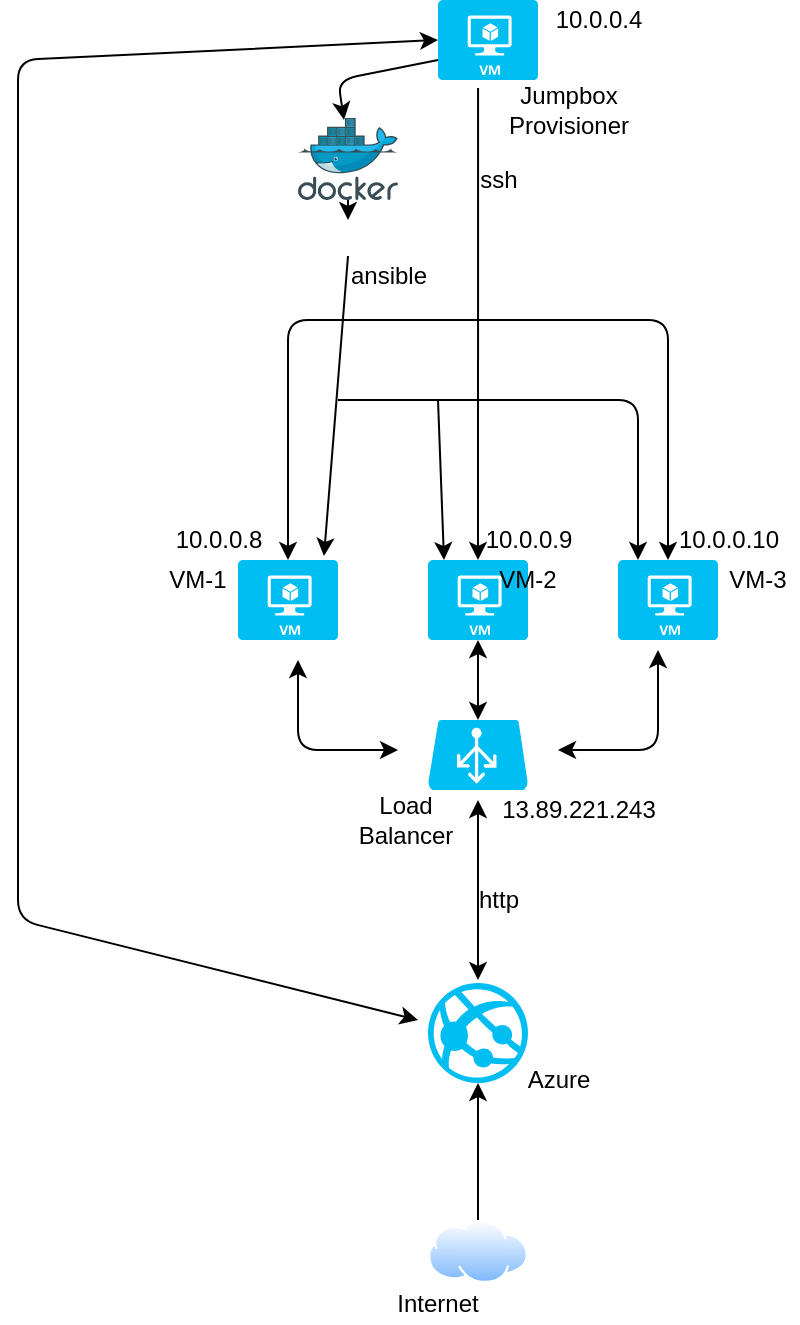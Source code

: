 <mxfile version="13.6.9" type="device"><diagram id="LW1d7Ofgg29urNH6QPpq" name="Page-1"><mxGraphModel dx="813" dy="435" grid="1" gridSize="10" guides="1" tooltips="1" connect="1" arrows="1" fold="1" page="1" pageScale="1" pageWidth="850" pageHeight="1100" math="0" shadow="0"><root><mxCell id="0"/><mxCell id="1" parent="0"/><mxCell id="j2gI7wOrueRVFX5YaFIs-66" value="" style="verticalLabelPosition=bottom;html=1;verticalAlign=top;align=center;strokeColor=none;fillColor=#00BEF2;shape=mxgraph.azure.azure_website;pointerEvents=1;" vertex="1" parent="1"><mxGeometry x="375" y="691.5" width="50" height="50" as="geometry"/></mxCell><mxCell id="j2gI7wOrueRVFX5YaFIs-17" value="" style="verticalLabelPosition=bottom;html=1;verticalAlign=top;align=center;strokeColor=none;fillColor=#00BEF2;shape=mxgraph.azure.azure_load_balancer;" vertex="1" parent="1"><mxGeometry x="375" y="560" width="50" height="35" as="geometry"/></mxCell><mxCell id="j2gI7wOrueRVFX5YaFIs-25" value="" style="verticalLabelPosition=bottom;html=1;verticalAlign=top;align=center;strokeColor=none;fillColor=#00BEF2;shape=mxgraph.azure.virtual_machine;" vertex="1" parent="1"><mxGeometry x="280" y="480" width="50" height="40" as="geometry"/></mxCell><mxCell id="j2gI7wOrueRVFX5YaFIs-26" value="" style="verticalLabelPosition=bottom;html=1;verticalAlign=top;align=center;strokeColor=none;fillColor=#00BEF2;shape=mxgraph.azure.virtual_machine;" vertex="1" parent="1"><mxGeometry x="470" y="480" width="50" height="40" as="geometry"/></mxCell><mxCell id="j2gI7wOrueRVFX5YaFIs-27" value="" style="verticalLabelPosition=bottom;html=1;verticalAlign=top;align=center;strokeColor=none;fillColor=#00BEF2;shape=mxgraph.azure.virtual_machine;" vertex="1" parent="1"><mxGeometry x="375" y="480" width="50" height="40" as="geometry"/></mxCell><mxCell id="j2gI7wOrueRVFX5YaFIs-28" value="" style="endArrow=classic;startArrow=classic;html=1;" edge="1" parent="1"><mxGeometry width="50" height="50" relative="1" as="geometry"><mxPoint x="440" y="575" as="sourcePoint"/><mxPoint x="490" y="525" as="targetPoint"/><Array as="points"><mxPoint x="490" y="575"/></Array></mxGeometry></mxCell><mxCell id="j2gI7wOrueRVFX5YaFIs-29" value="" style="endArrow=classic;startArrow=classic;html=1;" edge="1" parent="1"><mxGeometry width="50" height="50" relative="1" as="geometry"><mxPoint x="310" y="530" as="sourcePoint"/><mxPoint x="360" y="575" as="targetPoint"/><Array as="points"><mxPoint x="310" y="575"/></Array></mxGeometry></mxCell><mxCell id="j2gI7wOrueRVFX5YaFIs-30" value="" style="endArrow=classic;startArrow=classic;html=1;entryX=0.5;entryY=1;entryDx=0;entryDy=0;entryPerimeter=0;exitX=0.5;exitY=0;exitDx=0;exitDy=0;exitPerimeter=0;" edge="1" parent="1" source="j2gI7wOrueRVFX5YaFIs-17" target="j2gI7wOrueRVFX5YaFIs-27"><mxGeometry width="50" height="50" relative="1" as="geometry"><mxPoint x="390" y="560" as="sourcePoint"/><mxPoint x="440" y="510" as="targetPoint"/><Array as="points"><mxPoint x="400" y="540"/></Array></mxGeometry></mxCell><mxCell id="j2gI7wOrueRVFX5YaFIs-31" value="" style="endArrow=classic;startArrow=classic;html=1;" edge="1" parent="1"><mxGeometry width="50" height="50" relative="1" as="geometry"><mxPoint x="400" y="690" as="sourcePoint"/><mxPoint x="400" y="600" as="targetPoint"/><Array as="points"/></mxGeometry></mxCell><mxCell id="j2gI7wOrueRVFX5YaFIs-67" style="edgeStyle=none;rounded=0;orthogonalLoop=1;jettySize=auto;html=1;entryX=0.5;entryY=1;entryDx=0;entryDy=0;entryPerimeter=0;" edge="1" parent="1" source="j2gI7wOrueRVFX5YaFIs-32" target="j2gI7wOrueRVFX5YaFIs-66"><mxGeometry relative="1" as="geometry"/></mxCell><mxCell id="j2gI7wOrueRVFX5YaFIs-32" value="" style="aspect=fixed;perimeter=ellipsePerimeter;html=1;align=center;shadow=0;dashed=0;spacingTop=3;image;image=img/lib/active_directory/internet_cloud.svg;" vertex="1" parent="1"><mxGeometry x="375" y="810" width="50" height="31.5" as="geometry"/></mxCell><mxCell id="j2gI7wOrueRVFX5YaFIs-33" value="Internet" style="text;html=1;strokeColor=none;fillColor=none;align=center;verticalAlign=middle;whiteSpace=wrap;rounded=0;" vertex="1" parent="1"><mxGeometry x="360" y="841.5" width="40" height="20" as="geometry"/></mxCell><mxCell id="j2gI7wOrueRVFX5YaFIs-34" value="VM-3" style="text;html=1;strokeColor=none;fillColor=none;align=center;verticalAlign=middle;whiteSpace=wrap;rounded=0;" vertex="1" parent="1"><mxGeometry x="520" y="480" width="40" height="20" as="geometry"/></mxCell><mxCell id="j2gI7wOrueRVFX5YaFIs-35" value="VM-2" style="text;html=1;strokeColor=none;fillColor=none;align=center;verticalAlign=middle;whiteSpace=wrap;rounded=0;" vertex="1" parent="1"><mxGeometry x="405" y="480" width="40" height="20" as="geometry"/></mxCell><mxCell id="j2gI7wOrueRVFX5YaFIs-36" value="VM-1" style="text;html=1;strokeColor=none;fillColor=none;align=center;verticalAlign=middle;whiteSpace=wrap;rounded=0;" vertex="1" parent="1"><mxGeometry x="240" y="480" width="40" height="20" as="geometry"/></mxCell><mxCell id="j2gI7wOrueRVFX5YaFIs-37" value="Load Balancer" style="text;html=1;strokeColor=none;fillColor=none;align=center;verticalAlign=middle;whiteSpace=wrap;rounded=0;" vertex="1" parent="1"><mxGeometry x="344" y="600" width="40" height="20" as="geometry"/></mxCell><mxCell id="j2gI7wOrueRVFX5YaFIs-38" value="" style="verticalLabelPosition=bottom;html=1;verticalAlign=top;align=center;strokeColor=none;fillColor=#00BEF2;shape=mxgraph.azure.virtual_machine;" vertex="1" parent="1"><mxGeometry x="380" y="200" width="50" height="40" as="geometry"/></mxCell><mxCell id="j2gI7wOrueRVFX5YaFIs-39" value="" style="endArrow=classic;startArrow=classic;html=1;exitX=0;exitY=0.5;exitDx=0;exitDy=0;exitPerimeter=0;" edge="1" parent="1" source="j2gI7wOrueRVFX5YaFIs-38"><mxGeometry width="50" height="50" relative="1" as="geometry"><mxPoint x="170" y="210" as="sourcePoint"/><mxPoint x="370" y="710" as="targetPoint"/><Array as="points"><mxPoint x="170" y="230"/><mxPoint x="170" y="575"/><mxPoint x="170" y="660"/></Array></mxGeometry></mxCell><mxCell id="j2gI7wOrueRVFX5YaFIs-40" value="Jumpbox&lt;br&gt;Provisioner" style="text;html=1;align=center;verticalAlign=middle;resizable=0;points=[];autosize=1;" vertex="1" parent="1"><mxGeometry x="405" y="240" width="80" height="30" as="geometry"/></mxCell><mxCell id="j2gI7wOrueRVFX5YaFIs-50" value="" style="endArrow=classic;html=1;exitX=-0.062;exitY=0.133;exitDx=0;exitDy=0;exitPerimeter=0;entryX=0.5;entryY=0;entryDx=0;entryDy=0;entryPerimeter=0;" edge="1" parent="1" source="j2gI7wOrueRVFX5YaFIs-40" target="j2gI7wOrueRVFX5YaFIs-27"><mxGeometry width="50" height="50" relative="1" as="geometry"><mxPoint x="470" y="410" as="sourcePoint"/><mxPoint x="520" y="360" as="targetPoint"/></mxGeometry></mxCell><mxCell id="j2gI7wOrueRVFX5YaFIs-51" value="" style="endArrow=classic;html=1;entryX=0.5;entryY=0;entryDx=0;entryDy=0;entryPerimeter=0;" edge="1" parent="1" target="j2gI7wOrueRVFX5YaFIs-26"><mxGeometry width="50" height="50" relative="1" as="geometry"><mxPoint x="400" y="360" as="sourcePoint"/><mxPoint x="520" y="360" as="targetPoint"/><Array as="points"><mxPoint x="495" y="360"/></Array></mxGeometry></mxCell><mxCell id="j2gI7wOrueRVFX5YaFIs-52" value="" style="endArrow=classic;html=1;entryX=0.5;entryY=0;entryDx=0;entryDy=0;entryPerimeter=0;" edge="1" parent="1" target="j2gI7wOrueRVFX5YaFIs-25"><mxGeometry width="50" height="50" relative="1" as="geometry"><mxPoint x="410" y="360" as="sourcePoint"/><mxPoint x="445" y="310" as="targetPoint"/><Array as="points"><mxPoint x="305" y="360"/></Array></mxGeometry></mxCell><mxCell id="j2gI7wOrueRVFX5YaFIs-53" value="ssh" style="text;html=1;align=center;verticalAlign=middle;resizable=0;points=[];autosize=1;" vertex="1" parent="1"><mxGeometry x="395" y="280" width="30" height="20" as="geometry"/></mxCell><mxCell id="j2gI7wOrueRVFX5YaFIs-65" style="edgeStyle=none;rounded=0;orthogonalLoop=1;jettySize=auto;html=1;" edge="1" parent="1" source="j2gI7wOrueRVFX5YaFIs-56" target="j2gI7wOrueRVFX5YaFIs-63"><mxGeometry relative="1" as="geometry"/></mxCell><mxCell id="j2gI7wOrueRVFX5YaFIs-56" value="" style="aspect=fixed;html=1;points=[];align=center;image;fontSize=12;image=img/lib/mscae/Docker.svg;" vertex="1" parent="1"><mxGeometry x="310" y="259" width="50" height="41" as="geometry"/></mxCell><mxCell id="j2gI7wOrueRVFX5YaFIs-57" value="" style="endArrow=classic;html=1;exitX=0;exitY=0.75;exitDx=0;exitDy=0;exitPerimeter=0;" edge="1" parent="1" source="j2gI7wOrueRVFX5YaFIs-38"><mxGeometry width="50" height="50" relative="1" as="geometry"><mxPoint x="470" y="410" as="sourcePoint"/><mxPoint x="333" y="260" as="targetPoint"/><Array as="points"><mxPoint x="330" y="240"/></Array></mxGeometry></mxCell><mxCell id="j2gI7wOrueRVFX5YaFIs-58" value="" style="endArrow=classic;html=1;entryX=0.86;entryY=-0.05;entryDx=0;entryDy=0;entryPerimeter=0;exitX=0.5;exitY=1;exitDx=0;exitDy=0;" edge="1" parent="1" source="j2gI7wOrueRVFX5YaFIs-63" target="j2gI7wOrueRVFX5YaFIs-25"><mxGeometry width="50" height="50" relative="1" as="geometry"><mxPoint x="335" y="350" as="sourcePoint"/><mxPoint x="520" y="360" as="targetPoint"/></mxGeometry></mxCell><mxCell id="j2gI7wOrueRVFX5YaFIs-59" value="" style="endArrow=classic;html=1;" edge="1" parent="1"><mxGeometry width="50" height="50" relative="1" as="geometry"><mxPoint x="330" y="400" as="sourcePoint"/><mxPoint x="480" y="480" as="targetPoint"/><Array as="points"><mxPoint x="480" y="400"/><mxPoint x="480" y="480"/></Array></mxGeometry></mxCell><mxCell id="j2gI7wOrueRVFX5YaFIs-60" value="" style="endArrow=classic;html=1;entryX=0.16;entryY=0;entryDx=0;entryDy=0;entryPerimeter=0;" edge="1" parent="1" target="j2gI7wOrueRVFX5YaFIs-27"><mxGeometry width="50" height="50" relative="1" as="geometry"><mxPoint x="380" y="400" as="sourcePoint"/><mxPoint x="520" y="360" as="targetPoint"/></mxGeometry></mxCell><mxCell id="j2gI7wOrueRVFX5YaFIs-61" value="ansible" style="text;html=1;align=center;verticalAlign=middle;resizable=0;points=[];autosize=1;" vertex="1" parent="1"><mxGeometry x="330" y="328" width="50" height="20" as="geometry"/></mxCell><mxCell id="j2gI7wOrueRVFX5YaFIs-63" value="" style="shape=image;html=1;verticalAlign=top;verticalLabelPosition=bottom;labelBackgroundColor=#ffffff;imageAspect=0;aspect=fixed;image=https://cdn1.iconfinder.com/data/icons/hawcons/32/699749-icon-103-document-file-yml-128.png" vertex="1" parent="1"><mxGeometry x="326" y="310" width="18" height="18" as="geometry"/></mxCell><mxCell id="j2gI7wOrueRVFX5YaFIs-64" style="edgeStyle=none;rounded=0;orthogonalLoop=1;jettySize=auto;html=1;entryX=0.508;entryY=-0.005;entryDx=0;entryDy=0;entryPerimeter=0;" edge="1" parent="1" source="j2gI7wOrueRVFX5YaFIs-56" target="j2gI7wOrueRVFX5YaFIs-56"><mxGeometry relative="1" as="geometry"/></mxCell><mxCell id="j2gI7wOrueRVFX5YaFIs-68" value="Azure" style="text;html=1;align=center;verticalAlign=middle;resizable=0;points=[];autosize=1;" vertex="1" parent="1"><mxGeometry x="415" y="730" width="50" height="20" as="geometry"/></mxCell><mxCell id="j2gI7wOrueRVFX5YaFIs-69" value="13.89.221.243" style="text;html=1;align=center;verticalAlign=middle;resizable=0;points=[];autosize=1;" vertex="1" parent="1"><mxGeometry x="405" y="595" width="90" height="20" as="geometry"/></mxCell><mxCell id="j2gI7wOrueRVFX5YaFIs-70" value="10.0.0.4" style="text;html=1;align=center;verticalAlign=middle;resizable=0;points=[];autosize=1;" vertex="1" parent="1"><mxGeometry x="430" y="200" width="60" height="20" as="geometry"/></mxCell><mxCell id="j2gI7wOrueRVFX5YaFIs-71" value="10.0.0.8" style="text;html=1;align=center;verticalAlign=middle;resizable=0;points=[];autosize=1;" vertex="1" parent="1"><mxGeometry x="240" y="460" width="60" height="20" as="geometry"/></mxCell><mxCell id="j2gI7wOrueRVFX5YaFIs-72" value="10.0.0.9" style="text;html=1;align=center;verticalAlign=middle;resizable=0;points=[];autosize=1;" vertex="1" parent="1"><mxGeometry x="395" y="460" width="60" height="20" as="geometry"/></mxCell><mxCell id="j2gI7wOrueRVFX5YaFIs-73" value="10.0.0.10" style="text;html=1;align=center;verticalAlign=middle;resizable=0;points=[];autosize=1;" vertex="1" parent="1"><mxGeometry x="490" y="460" width="70" height="20" as="geometry"/></mxCell><mxCell id="j2gI7wOrueRVFX5YaFIs-75" value="http" style="text;html=1;align=center;verticalAlign=middle;resizable=0;points=[];autosize=1;" vertex="1" parent="1"><mxGeometry x="390" y="640" width="40" height="20" as="geometry"/></mxCell></root></mxGraphModel></diagram></mxfile>